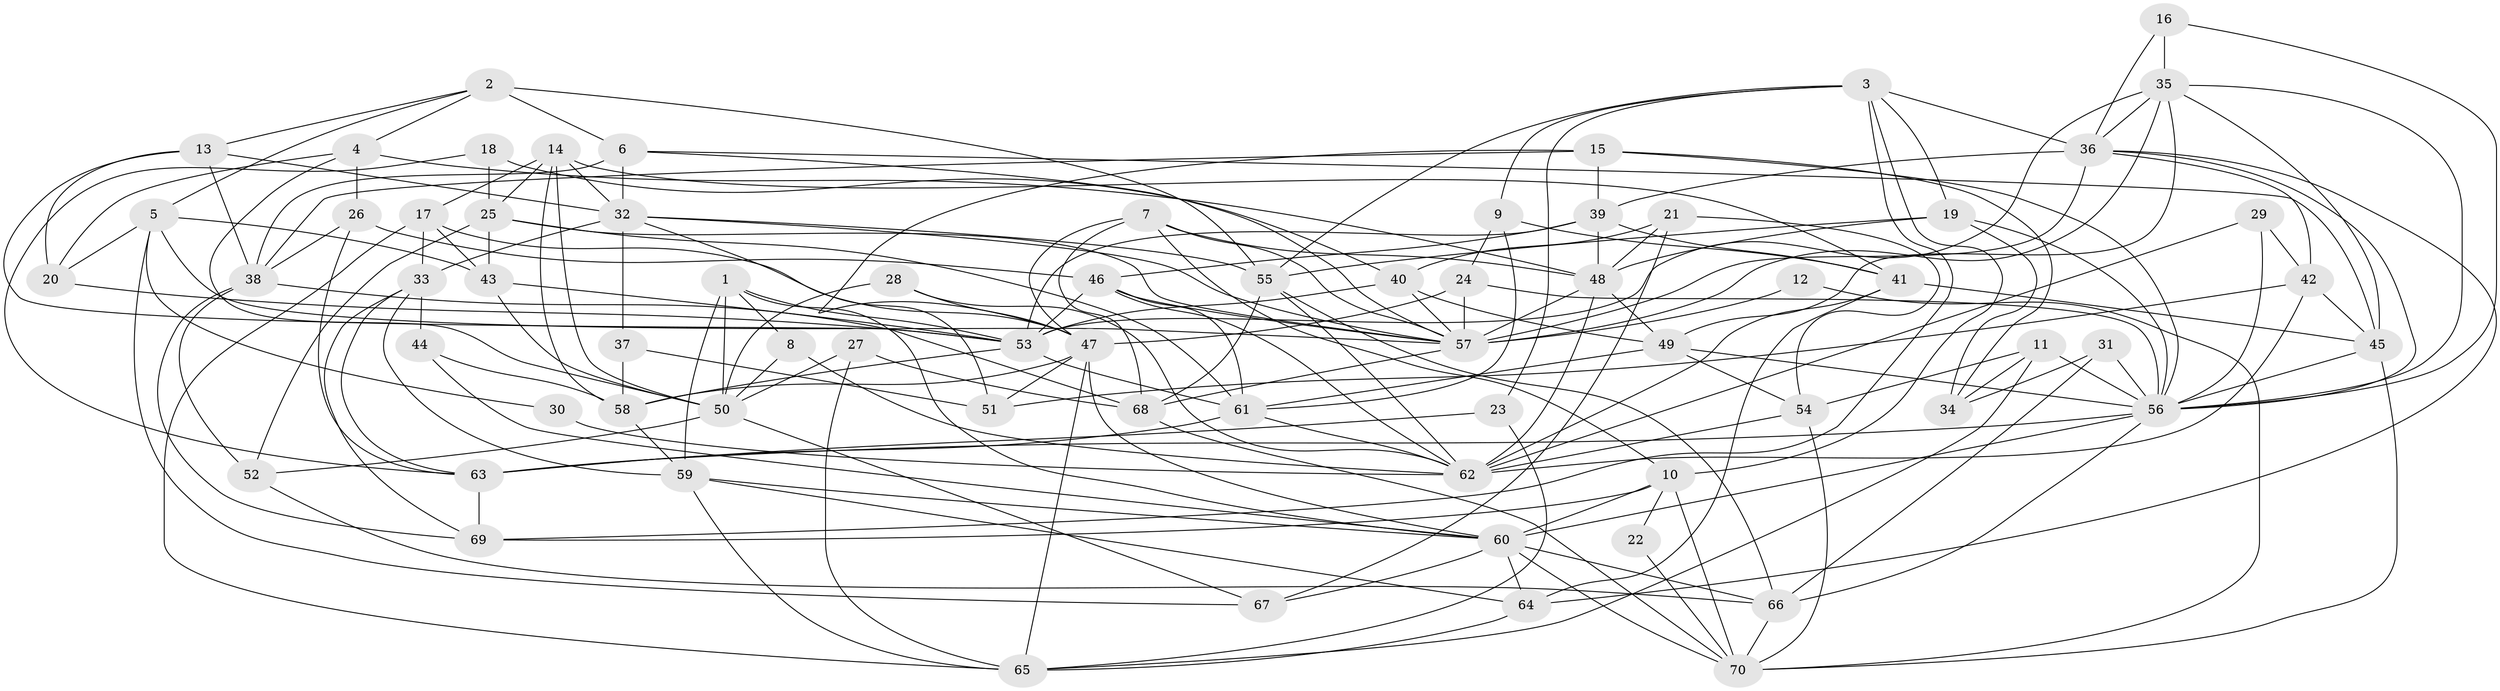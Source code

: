// original degree distribution, {7: 0.03571428571428571, 6: 0.1, 2: 0.11428571428571428, 5: 0.17857142857142858, 3: 0.2857142857142857, 4: 0.2785714285714286, 8: 0.007142857142857143}
// Generated by graph-tools (version 1.1) at 2025/26/03/09/25 03:26:11]
// undirected, 70 vertices, 196 edges
graph export_dot {
graph [start="1"]
  node [color=gray90,style=filled];
  1;
  2;
  3;
  4;
  5;
  6;
  7;
  8;
  9;
  10;
  11;
  12;
  13;
  14;
  15;
  16;
  17;
  18;
  19;
  20;
  21;
  22;
  23;
  24;
  25;
  26;
  27;
  28;
  29;
  30;
  31;
  32;
  33;
  34;
  35;
  36;
  37;
  38;
  39;
  40;
  41;
  42;
  43;
  44;
  45;
  46;
  47;
  48;
  49;
  50;
  51;
  52;
  53;
  54;
  55;
  56;
  57;
  58;
  59;
  60;
  61;
  62;
  63;
  64;
  65;
  66;
  67;
  68;
  69;
  70;
  1 -- 8 [weight=1.0];
  1 -- 50 [weight=1.0];
  1 -- 53 [weight=2.0];
  1 -- 59 [weight=1.0];
  1 -- 60 [weight=1.0];
  2 -- 4 [weight=1.0];
  2 -- 5 [weight=1.0];
  2 -- 6 [weight=1.0];
  2 -- 13 [weight=1.0];
  2 -- 55 [weight=2.0];
  3 -- 9 [weight=1.0];
  3 -- 10 [weight=1.0];
  3 -- 19 [weight=1.0];
  3 -- 23 [weight=1.0];
  3 -- 36 [weight=1.0];
  3 -- 55 [weight=1.0];
  3 -- 69 [weight=1.0];
  4 -- 20 [weight=1.0];
  4 -- 26 [weight=1.0];
  4 -- 48 [weight=1.0];
  4 -- 50 [weight=1.0];
  5 -- 20 [weight=1.0];
  5 -- 30 [weight=1.0];
  5 -- 43 [weight=1.0];
  5 -- 57 [weight=1.0];
  5 -- 67 [weight=1.0];
  6 -- 32 [weight=1.0];
  6 -- 38 [weight=1.0];
  6 -- 45 [weight=1.0];
  6 -- 57 [weight=1.0];
  7 -- 10 [weight=1.0];
  7 -- 47 [weight=1.0];
  7 -- 48 [weight=1.0];
  7 -- 57 [weight=1.0];
  7 -- 68 [weight=1.0];
  8 -- 50 [weight=1.0];
  8 -- 62 [weight=1.0];
  9 -- 24 [weight=1.0];
  9 -- 41 [weight=1.0];
  9 -- 61 [weight=1.0];
  10 -- 22 [weight=1.0];
  10 -- 60 [weight=1.0];
  10 -- 69 [weight=1.0];
  10 -- 70 [weight=1.0];
  11 -- 34 [weight=2.0];
  11 -- 54 [weight=1.0];
  11 -- 56 [weight=1.0];
  11 -- 65 [weight=1.0];
  12 -- 57 [weight=1.0];
  12 -- 70 [weight=1.0];
  13 -- 20 [weight=1.0];
  13 -- 32 [weight=1.0];
  13 -- 38 [weight=1.0];
  13 -- 53 [weight=1.0];
  14 -- 17 [weight=1.0];
  14 -- 25 [weight=1.0];
  14 -- 32 [weight=1.0];
  14 -- 41 [weight=1.0];
  14 -- 50 [weight=1.0];
  14 -- 58 [weight=1.0];
  15 -- 34 [weight=1.0];
  15 -- 38 [weight=1.0];
  15 -- 39 [weight=1.0];
  15 -- 47 [weight=1.0];
  15 -- 56 [weight=1.0];
  16 -- 35 [weight=1.0];
  16 -- 36 [weight=1.0];
  16 -- 56 [weight=1.0];
  17 -- 33 [weight=1.0];
  17 -- 43 [weight=1.0];
  17 -- 47 [weight=1.0];
  17 -- 65 [weight=1.0];
  18 -- 25 [weight=1.0];
  18 -- 40 [weight=1.0];
  18 -- 63 [weight=1.0];
  19 -- 34 [weight=1.0];
  19 -- 48 [weight=1.0];
  19 -- 55 [weight=1.0];
  19 -- 56 [weight=1.0];
  20 -- 53 [weight=1.0];
  21 -- 40 [weight=1.0];
  21 -- 48 [weight=1.0];
  21 -- 54 [weight=1.0];
  21 -- 67 [weight=1.0];
  22 -- 70 [weight=1.0];
  23 -- 63 [weight=1.0];
  23 -- 65 [weight=1.0];
  24 -- 47 [weight=1.0];
  24 -- 56 [weight=1.0];
  24 -- 57 [weight=1.0];
  25 -- 43 [weight=1.0];
  25 -- 52 [weight=1.0];
  25 -- 57 [weight=1.0];
  25 -- 61 [weight=1.0];
  26 -- 38 [weight=1.0];
  26 -- 46 [weight=1.0];
  26 -- 63 [weight=1.0];
  27 -- 50 [weight=1.0];
  27 -- 65 [weight=1.0];
  27 -- 68 [weight=1.0];
  28 -- 47 [weight=2.0];
  28 -- 50 [weight=1.0];
  28 -- 62 [weight=1.0];
  29 -- 42 [weight=1.0];
  29 -- 56 [weight=1.0];
  29 -- 62 [weight=1.0];
  30 -- 62 [weight=1.0];
  31 -- 34 [weight=1.0];
  31 -- 56 [weight=1.0];
  31 -- 66 [weight=1.0];
  32 -- 33 [weight=1.0];
  32 -- 37 [weight=1.0];
  32 -- 51 [weight=1.0];
  32 -- 55 [weight=1.0];
  32 -- 57 [weight=1.0];
  33 -- 44 [weight=1.0];
  33 -- 59 [weight=1.0];
  33 -- 63 [weight=1.0];
  33 -- 69 [weight=1.0];
  35 -- 36 [weight=1.0];
  35 -- 45 [weight=1.0];
  35 -- 49 [weight=1.0];
  35 -- 53 [weight=1.0];
  35 -- 56 [weight=1.0];
  35 -- 57 [weight=1.0];
  36 -- 39 [weight=1.0];
  36 -- 42 [weight=1.0];
  36 -- 56 [weight=1.0];
  36 -- 57 [weight=1.0];
  36 -- 64 [weight=1.0];
  37 -- 51 [weight=1.0];
  37 -- 58 [weight=2.0];
  38 -- 52 [weight=1.0];
  38 -- 68 [weight=1.0];
  38 -- 69 [weight=1.0];
  39 -- 41 [weight=1.0];
  39 -- 46 [weight=1.0];
  39 -- 48 [weight=1.0];
  39 -- 53 [weight=1.0];
  40 -- 49 [weight=1.0];
  40 -- 53 [weight=1.0];
  40 -- 57 [weight=1.0];
  41 -- 45 [weight=1.0];
  41 -- 62 [weight=1.0];
  41 -- 64 [weight=2.0];
  42 -- 45 [weight=1.0];
  42 -- 51 [weight=1.0];
  42 -- 62 [weight=1.0];
  43 -- 50 [weight=1.0];
  43 -- 53 [weight=1.0];
  44 -- 58 [weight=1.0];
  44 -- 60 [weight=1.0];
  45 -- 56 [weight=1.0];
  45 -- 70 [weight=1.0];
  46 -- 53 [weight=1.0];
  46 -- 57 [weight=1.0];
  46 -- 61 [weight=1.0];
  46 -- 62 [weight=1.0];
  47 -- 51 [weight=1.0];
  47 -- 58 [weight=1.0];
  47 -- 60 [weight=1.0];
  47 -- 65 [weight=1.0];
  48 -- 49 [weight=1.0];
  48 -- 57 [weight=2.0];
  48 -- 62 [weight=1.0];
  49 -- 54 [weight=1.0];
  49 -- 56 [weight=1.0];
  49 -- 61 [weight=1.0];
  50 -- 52 [weight=1.0];
  50 -- 67 [weight=1.0];
  52 -- 66 [weight=1.0];
  53 -- 58 [weight=1.0];
  53 -- 61 [weight=1.0];
  54 -- 62 [weight=1.0];
  54 -- 70 [weight=1.0];
  55 -- 62 [weight=1.0];
  55 -- 66 [weight=1.0];
  55 -- 68 [weight=1.0];
  56 -- 60 [weight=2.0];
  56 -- 63 [weight=1.0];
  56 -- 66 [weight=1.0];
  57 -- 68 [weight=1.0];
  58 -- 59 [weight=1.0];
  59 -- 60 [weight=1.0];
  59 -- 64 [weight=1.0];
  59 -- 65 [weight=1.0];
  60 -- 64 [weight=1.0];
  60 -- 66 [weight=1.0];
  60 -- 67 [weight=1.0];
  60 -- 70 [weight=1.0];
  61 -- 62 [weight=1.0];
  61 -- 63 [weight=1.0];
  63 -- 69 [weight=1.0];
  64 -- 65 [weight=1.0];
  66 -- 70 [weight=1.0];
  68 -- 70 [weight=1.0];
}
